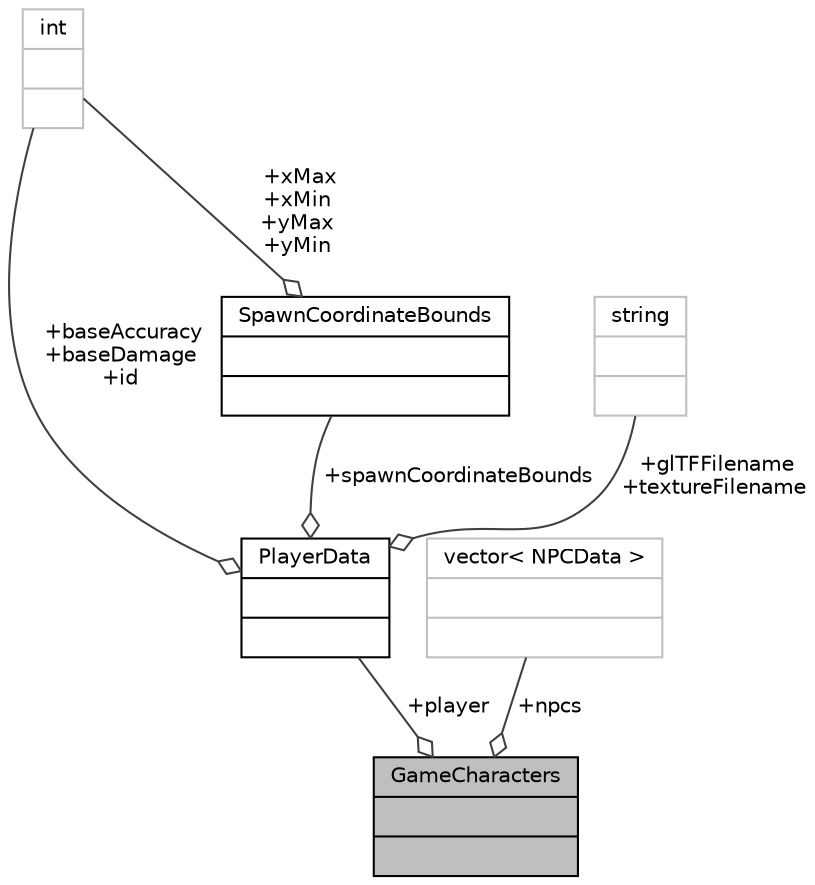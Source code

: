 digraph "GameCharacters"
{
 // LATEX_PDF_SIZE
  edge [fontname="Helvetica",fontsize="10",labelfontname="Helvetica",labelfontsize="10"];
  node [fontname="Helvetica",fontsize="10",shape=record];
  Node1 [label="{GameCharacters\n||}",height=0.2,width=0.4,color="black", fillcolor="grey75", style="filled", fontcolor="black",tooltip="Contains all the character data. This is used to load character assets into memory and spawn characte..."];
  Node2 -> Node1 [color="grey25",fontsize="10",style="solid",label=" +player" ,arrowhead="odiamond",fontname="Helvetica"];
  Node2 [label="{PlayerData\n||}",height=0.2,width=0.4,color="black", fillcolor="white", style="filled",URL="$structPlayerData.html",tooltip="Contains all the player data. This is used to load player assets into memory and spawn players on the..."];
  Node3 -> Node2 [color="grey25",fontsize="10",style="solid",label=" +baseAccuracy\n+baseDamage\n+id" ,arrowhead="odiamond",fontname="Helvetica"];
  Node3 [label="{int\n||}",height=0.2,width=0.4,color="grey75", fillcolor="white", style="filled",tooltip=" "];
  Node4 -> Node2 [color="grey25",fontsize="10",style="solid",label=" +glTFFilename\n+textureFilename" ,arrowhead="odiamond",fontname="Helvetica"];
  Node4 [label="{string\n||}",height=0.2,width=0.4,color="grey75", fillcolor="white", style="filled",tooltip=" "];
  Node5 -> Node2 [color="grey25",fontsize="10",style="solid",label=" +spawnCoordinateBounds" ,arrowhead="odiamond",fontname="Helvetica"];
  Node5 [label="{SpawnCoordinateBounds\n||}",height=0.2,width=0.4,color="black", fillcolor="white", style="filled",URL="$structSpawnCoordinateBounds.html",tooltip="Contains the spawn coordinate bounds for a character."];
  Node3 -> Node5 [color="grey25",fontsize="10",style="solid",label=" +xMax\n+xMin\n+yMax\n+yMin" ,arrowhead="odiamond",fontname="Helvetica"];
  Node6 -> Node1 [color="grey25",fontsize="10",style="solid",label=" +npcs" ,arrowhead="odiamond",fontname="Helvetica"];
  Node6 [label="{vector\< NPCData \>\n||}",height=0.2,width=0.4,color="grey75", fillcolor="white", style="filled",tooltip=" "];
}
